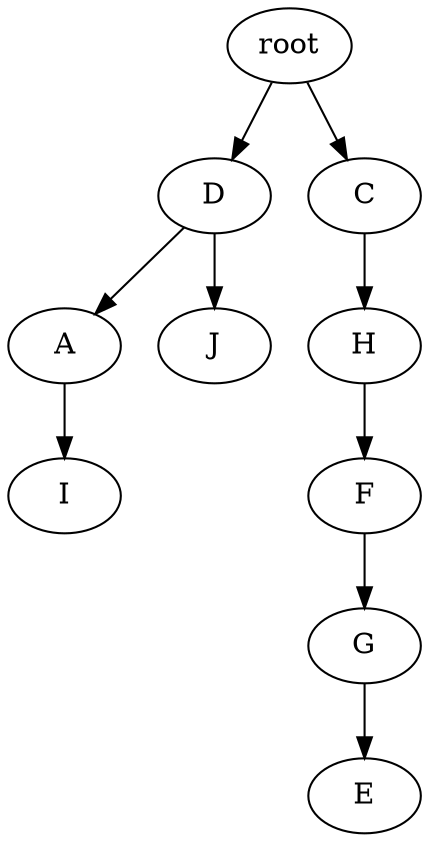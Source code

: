 strict digraph G {
	graph [name=G];
	0	[label=root];
	2	[label=D];
	0 -> 2;
	3	[label=C];
	0 -> 3;
	1	[label=F];
	4	[label=G];
	1 -> 4;
	5	[label=A];
	2 -> 5;
	6	[label=J];
	2 -> 6;
	7	[label=H];
	3 -> 7;
	8	[label=E];
	4 -> 8;
	9	[label=I];
	5 -> 9;
	7 -> 1;
}
